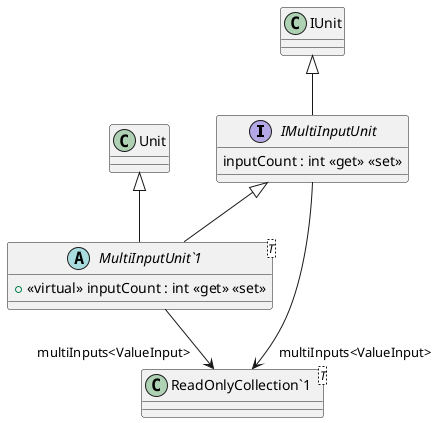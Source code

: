 @startuml
interface IMultiInputUnit {
    inputCount : int <<get>> <<set>>
}
abstract class "MultiInputUnit`1"<T> {
    + <<virtual>> inputCount : int <<get>> <<set>>
}
class "ReadOnlyCollection`1"<T> {
}
IUnit <|-- IMultiInputUnit
IMultiInputUnit --> "multiInputs<ValueInput>" "ReadOnlyCollection`1"
Unit <|-- "MultiInputUnit`1"
IMultiInputUnit <|-- "MultiInputUnit`1"
"MultiInputUnit`1" --> "multiInputs<ValueInput>" "ReadOnlyCollection`1"
@enduml
